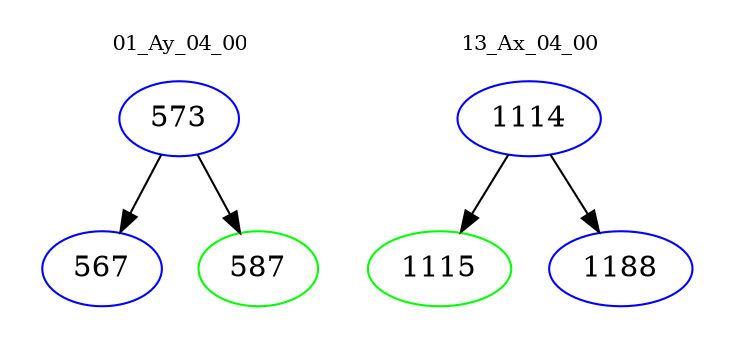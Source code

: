 digraph{
subgraph cluster_0 {
color = white
label = "01_Ay_04_00";
fontsize=10;
T0_573 [label="573", color="blue"]
T0_573 -> T0_567 [color="black"]
T0_567 [label="567", color="blue"]
T0_573 -> T0_587 [color="black"]
T0_587 [label="587", color="green"]
}
subgraph cluster_1 {
color = white
label = "13_Ax_04_00";
fontsize=10;
T1_1114 [label="1114", color="blue"]
T1_1114 -> T1_1115 [color="black"]
T1_1115 [label="1115", color="green"]
T1_1114 -> T1_1188 [color="black"]
T1_1188 [label="1188", color="blue"]
}
}
